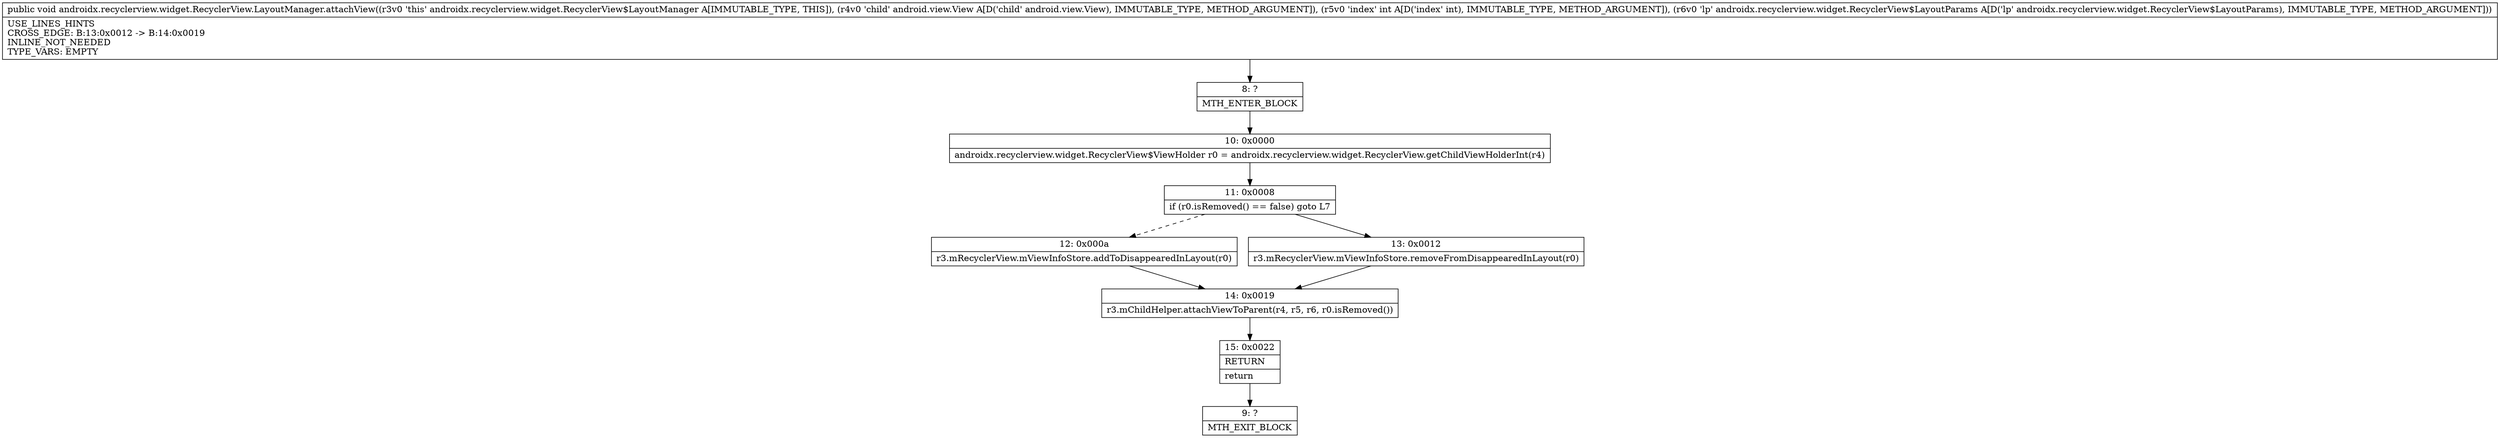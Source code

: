 digraph "CFG forandroidx.recyclerview.widget.RecyclerView.LayoutManager.attachView(Landroid\/view\/View;ILandroidx\/recyclerview\/widget\/RecyclerView$LayoutParams;)V" {
Node_8 [shape=record,label="{8\:\ ?|MTH_ENTER_BLOCK\l}"];
Node_10 [shape=record,label="{10\:\ 0x0000|androidx.recyclerview.widget.RecyclerView$ViewHolder r0 = androidx.recyclerview.widget.RecyclerView.getChildViewHolderInt(r4)\l}"];
Node_11 [shape=record,label="{11\:\ 0x0008|if (r0.isRemoved() == false) goto L7\l}"];
Node_12 [shape=record,label="{12\:\ 0x000a|r3.mRecyclerView.mViewInfoStore.addToDisappearedInLayout(r0)\l}"];
Node_14 [shape=record,label="{14\:\ 0x0019|r3.mChildHelper.attachViewToParent(r4, r5, r6, r0.isRemoved())\l}"];
Node_15 [shape=record,label="{15\:\ 0x0022|RETURN\l|return\l}"];
Node_9 [shape=record,label="{9\:\ ?|MTH_EXIT_BLOCK\l}"];
Node_13 [shape=record,label="{13\:\ 0x0012|r3.mRecyclerView.mViewInfoStore.removeFromDisappearedInLayout(r0)\l}"];
MethodNode[shape=record,label="{public void androidx.recyclerview.widget.RecyclerView.LayoutManager.attachView((r3v0 'this' androidx.recyclerview.widget.RecyclerView$LayoutManager A[IMMUTABLE_TYPE, THIS]), (r4v0 'child' android.view.View A[D('child' android.view.View), IMMUTABLE_TYPE, METHOD_ARGUMENT]), (r5v0 'index' int A[D('index' int), IMMUTABLE_TYPE, METHOD_ARGUMENT]), (r6v0 'lp' androidx.recyclerview.widget.RecyclerView$LayoutParams A[D('lp' androidx.recyclerview.widget.RecyclerView$LayoutParams), IMMUTABLE_TYPE, METHOD_ARGUMENT]))  | USE_LINES_HINTS\lCROSS_EDGE: B:13:0x0012 \-\> B:14:0x0019\lINLINE_NOT_NEEDED\lTYPE_VARS: EMPTY\l}"];
MethodNode -> Node_8;Node_8 -> Node_10;
Node_10 -> Node_11;
Node_11 -> Node_12[style=dashed];
Node_11 -> Node_13;
Node_12 -> Node_14;
Node_14 -> Node_15;
Node_15 -> Node_9;
Node_13 -> Node_14;
}

